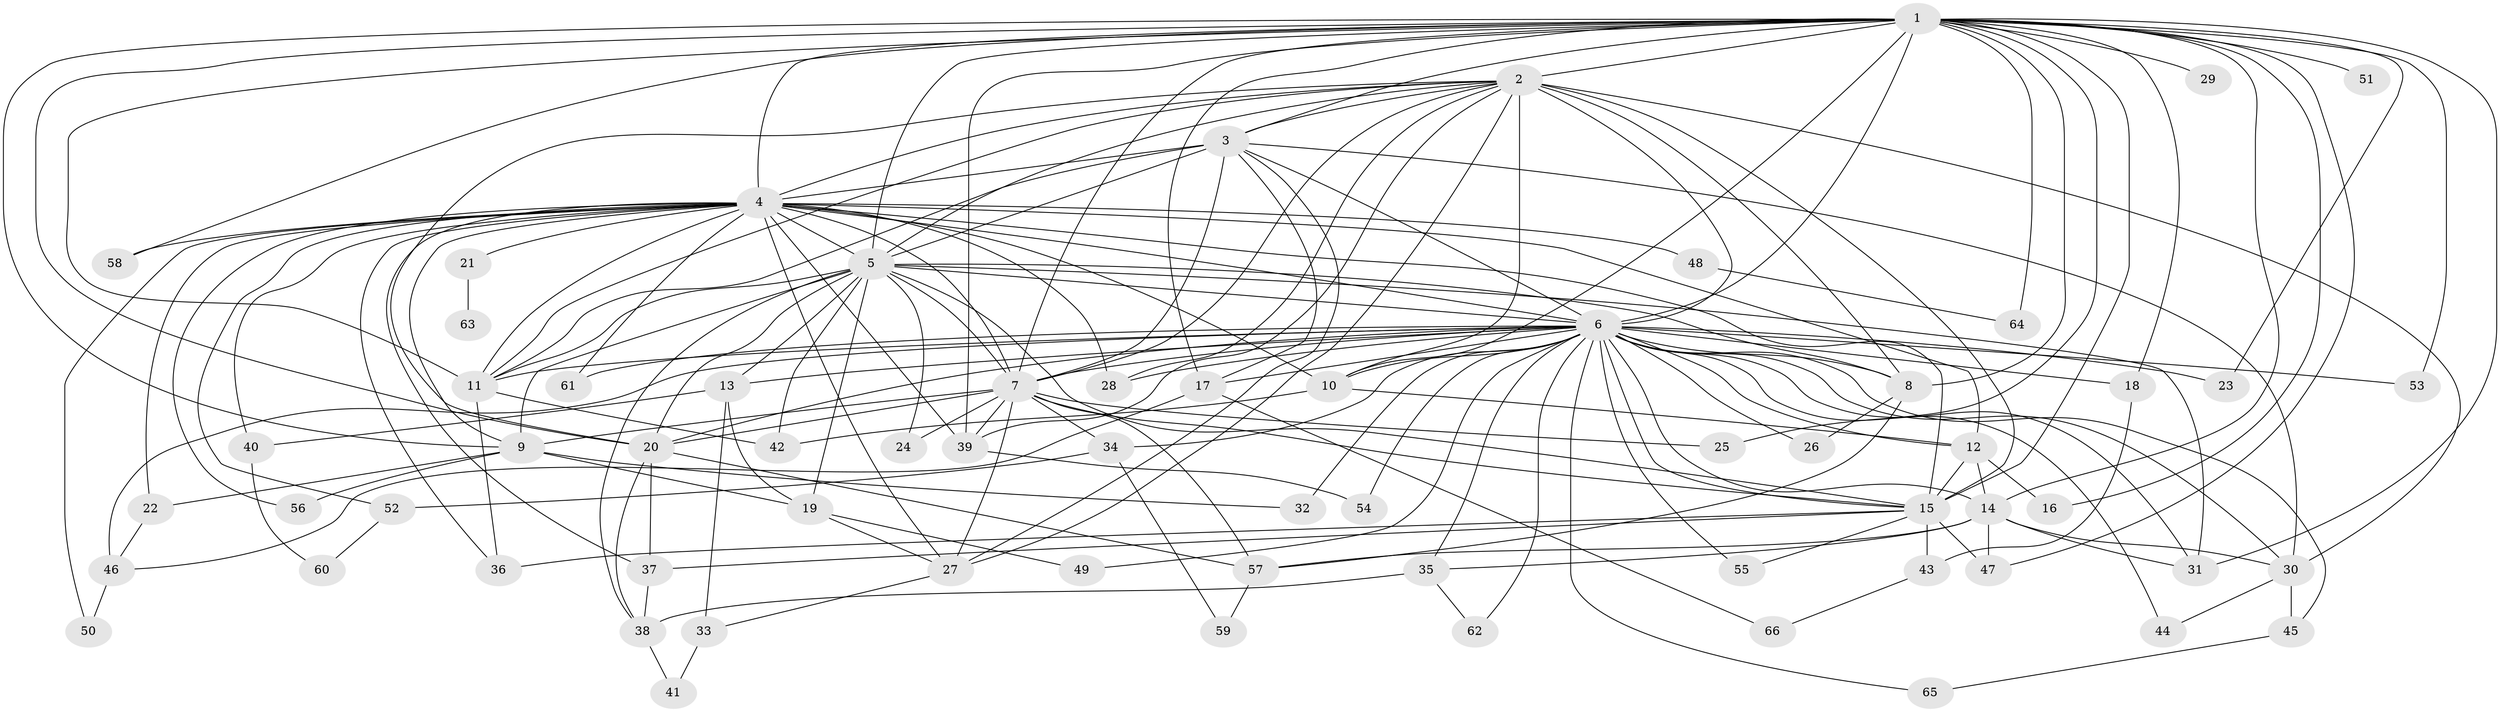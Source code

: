 // original degree distribution, {37: 0.007575757575757576, 28: 0.007575757575757576, 16: 0.007575757575757576, 22: 0.015151515151515152, 24: 0.015151515151515152, 20: 0.007575757575757576, 29: 0.007575757575757576, 19: 0.007575757575757576, 4: 0.10606060606060606, 7: 0.015151515151515152, 2: 0.5303030303030303, 3: 0.20454545454545456, 5: 0.06060606060606061, 6: 0.007575757575757576}
// Generated by graph-tools (version 1.1) at 2025/34/03/09/25 02:34:40]
// undirected, 66 vertices, 175 edges
graph export_dot {
graph [start="1"]
  node [color=gray90,style=filled];
  1;
  2;
  3;
  4;
  5;
  6;
  7;
  8;
  9;
  10;
  11;
  12;
  13;
  14;
  15;
  16;
  17;
  18;
  19;
  20;
  21;
  22;
  23;
  24;
  25;
  26;
  27;
  28;
  29;
  30;
  31;
  32;
  33;
  34;
  35;
  36;
  37;
  38;
  39;
  40;
  41;
  42;
  43;
  44;
  45;
  46;
  47;
  48;
  49;
  50;
  51;
  52;
  53;
  54;
  55;
  56;
  57;
  58;
  59;
  60;
  61;
  62;
  63;
  64;
  65;
  66;
  1 -- 2 [weight=2.0];
  1 -- 3 [weight=2.0];
  1 -- 4 [weight=2.0];
  1 -- 5 [weight=1.0];
  1 -- 6 [weight=2.0];
  1 -- 7 [weight=2.0];
  1 -- 8 [weight=1.0];
  1 -- 9 [weight=1.0];
  1 -- 10 [weight=1.0];
  1 -- 11 [weight=1.0];
  1 -- 14 [weight=2.0];
  1 -- 15 [weight=2.0];
  1 -- 16 [weight=1.0];
  1 -- 17 [weight=2.0];
  1 -- 18 [weight=1.0];
  1 -- 20 [weight=1.0];
  1 -- 23 [weight=1.0];
  1 -- 25 [weight=1.0];
  1 -- 29 [weight=1.0];
  1 -- 31 [weight=1.0];
  1 -- 39 [weight=1.0];
  1 -- 47 [weight=1.0];
  1 -- 51 [weight=1.0];
  1 -- 53 [weight=1.0];
  1 -- 58 [weight=1.0];
  1 -- 64 [weight=1.0];
  2 -- 3 [weight=3.0];
  2 -- 4 [weight=4.0];
  2 -- 5 [weight=3.0];
  2 -- 6 [weight=4.0];
  2 -- 7 [weight=2.0];
  2 -- 8 [weight=1.0];
  2 -- 10 [weight=5.0];
  2 -- 11 [weight=1.0];
  2 -- 15 [weight=10.0];
  2 -- 20 [weight=1.0];
  2 -- 27 [weight=1.0];
  2 -- 28 [weight=1.0];
  2 -- 30 [weight=1.0];
  2 -- 39 [weight=1.0];
  3 -- 4 [weight=2.0];
  3 -- 5 [weight=1.0];
  3 -- 6 [weight=2.0];
  3 -- 7 [weight=2.0];
  3 -- 11 [weight=7.0];
  3 -- 17 [weight=1.0];
  3 -- 27 [weight=1.0];
  3 -- 30 [weight=1.0];
  4 -- 5 [weight=2.0];
  4 -- 6 [weight=4.0];
  4 -- 7 [weight=2.0];
  4 -- 9 [weight=1.0];
  4 -- 10 [weight=1.0];
  4 -- 11 [weight=1.0];
  4 -- 12 [weight=1.0];
  4 -- 15 [weight=2.0];
  4 -- 21 [weight=2.0];
  4 -- 22 [weight=1.0];
  4 -- 27 [weight=1.0];
  4 -- 28 [weight=1.0];
  4 -- 36 [weight=1.0];
  4 -- 37 [weight=1.0];
  4 -- 39 [weight=1.0];
  4 -- 40 [weight=1.0];
  4 -- 48 [weight=1.0];
  4 -- 50 [weight=1.0];
  4 -- 52 [weight=1.0];
  4 -- 56 [weight=1.0];
  4 -- 58 [weight=1.0];
  4 -- 61 [weight=1.0];
  5 -- 6 [weight=2.0];
  5 -- 7 [weight=1.0];
  5 -- 8 [weight=1.0];
  5 -- 9 [weight=1.0];
  5 -- 11 [weight=1.0];
  5 -- 13 [weight=1.0];
  5 -- 15 [weight=1.0];
  5 -- 19 [weight=1.0];
  5 -- 20 [weight=3.0];
  5 -- 24 [weight=2.0];
  5 -- 31 [weight=1.0];
  5 -- 38 [weight=1.0];
  5 -- 42 [weight=1.0];
  6 -- 7 [weight=2.0];
  6 -- 8 [weight=1.0];
  6 -- 10 [weight=1.0];
  6 -- 11 [weight=2.0];
  6 -- 12 [weight=2.0];
  6 -- 13 [weight=1.0];
  6 -- 14 [weight=1.0];
  6 -- 15 [weight=1.0];
  6 -- 17 [weight=1.0];
  6 -- 18 [weight=1.0];
  6 -- 20 [weight=2.0];
  6 -- 23 [weight=2.0];
  6 -- 26 [weight=1.0];
  6 -- 28 [weight=1.0];
  6 -- 30 [weight=1.0];
  6 -- 31 [weight=1.0];
  6 -- 32 [weight=1.0];
  6 -- 34 [weight=1.0];
  6 -- 35 [weight=1.0];
  6 -- 44 [weight=1.0];
  6 -- 45 [weight=1.0];
  6 -- 46 [weight=2.0];
  6 -- 49 [weight=1.0];
  6 -- 53 [weight=1.0];
  6 -- 54 [weight=1.0];
  6 -- 55 [weight=1.0];
  6 -- 61 [weight=1.0];
  6 -- 62 [weight=1.0];
  6 -- 65 [weight=1.0];
  7 -- 9 [weight=1.0];
  7 -- 15 [weight=1.0];
  7 -- 20 [weight=1.0];
  7 -- 24 [weight=1.0];
  7 -- 25 [weight=1.0];
  7 -- 27 [weight=1.0];
  7 -- 34 [weight=1.0];
  7 -- 39 [weight=1.0];
  7 -- 57 [weight=1.0];
  8 -- 26 [weight=1.0];
  8 -- 57 [weight=1.0];
  9 -- 19 [weight=1.0];
  9 -- 22 [weight=1.0];
  9 -- 32 [weight=1.0];
  9 -- 56 [weight=1.0];
  10 -- 12 [weight=1.0];
  10 -- 42 [weight=1.0];
  11 -- 36 [weight=1.0];
  11 -- 42 [weight=1.0];
  12 -- 14 [weight=1.0];
  12 -- 15 [weight=1.0];
  12 -- 16 [weight=1.0];
  13 -- 19 [weight=1.0];
  13 -- 33 [weight=1.0];
  13 -- 40 [weight=1.0];
  14 -- 30 [weight=1.0];
  14 -- 31 [weight=1.0];
  14 -- 35 [weight=1.0];
  14 -- 47 [weight=1.0];
  14 -- 57 [weight=1.0];
  15 -- 36 [weight=2.0];
  15 -- 37 [weight=1.0];
  15 -- 43 [weight=1.0];
  15 -- 47 [weight=1.0];
  15 -- 55 [weight=1.0];
  17 -- 46 [weight=1.0];
  17 -- 66 [weight=1.0];
  18 -- 43 [weight=1.0];
  19 -- 27 [weight=1.0];
  19 -- 49 [weight=1.0];
  20 -- 37 [weight=1.0];
  20 -- 38 [weight=1.0];
  20 -- 57 [weight=1.0];
  21 -- 63 [weight=1.0];
  22 -- 46 [weight=1.0];
  27 -- 33 [weight=1.0];
  30 -- 44 [weight=1.0];
  30 -- 45 [weight=1.0];
  33 -- 41 [weight=1.0];
  34 -- 52 [weight=1.0];
  34 -- 59 [weight=1.0];
  35 -- 38 [weight=1.0];
  35 -- 62 [weight=1.0];
  37 -- 38 [weight=1.0];
  38 -- 41 [weight=1.0];
  39 -- 54 [weight=1.0];
  40 -- 60 [weight=1.0];
  43 -- 66 [weight=1.0];
  45 -- 65 [weight=1.0];
  46 -- 50 [weight=1.0];
  48 -- 64 [weight=1.0];
  52 -- 60 [weight=1.0];
  57 -- 59 [weight=1.0];
}
